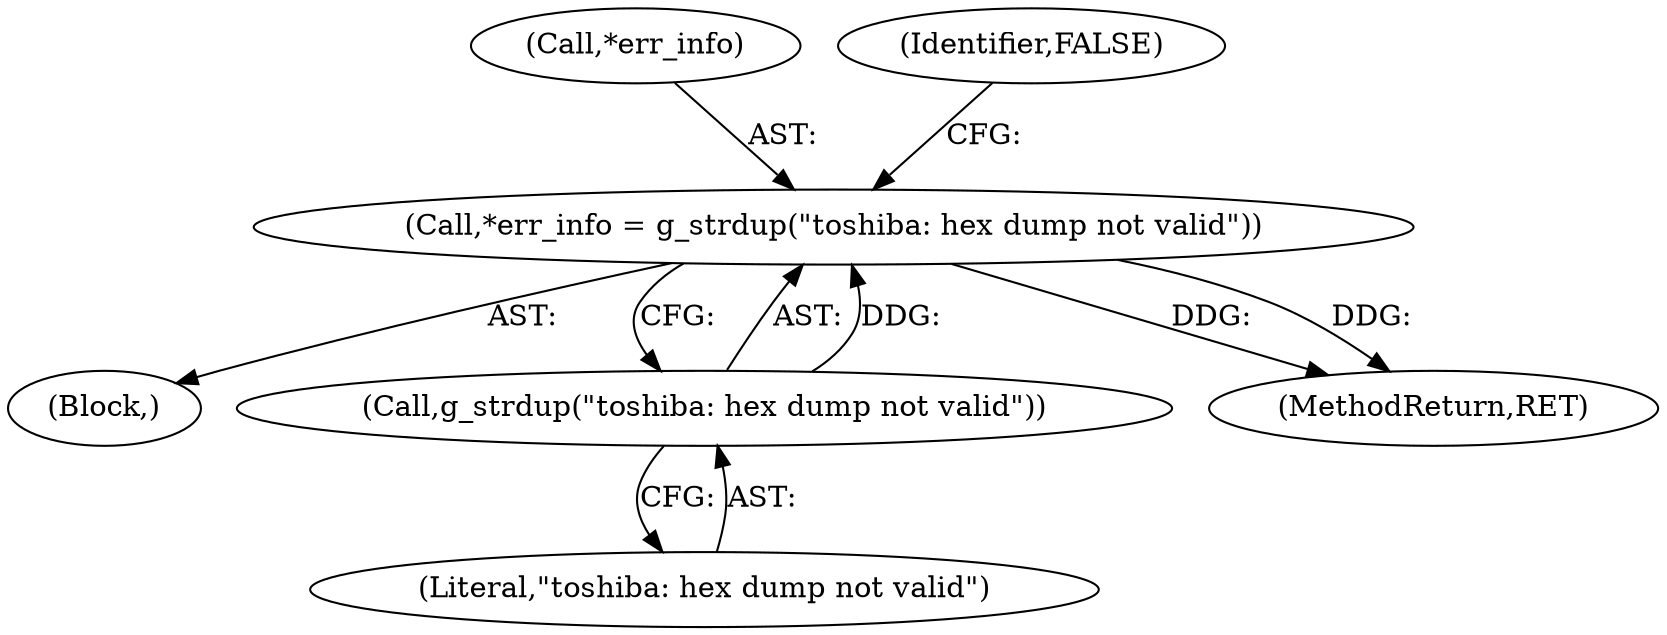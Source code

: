 digraph "0_wireshark_3270dfac43da861c714df76513456b46765ff47f@API" {
"1000483" [label="(Call,*err_info = g_strdup(\"toshiba: hex dump not valid\"))"];
"1000486" [label="(Call,g_strdup(\"toshiba: hex dump not valid\"))"];
"1000483" [label="(Call,*err_info = g_strdup(\"toshiba: hex dump not valid\"))"];
"1000484" [label="(Call,*err_info)"];
"1000487" [label="(Literal,\"toshiba: hex dump not valid\")"];
"1000478" [label="(Block,)"];
"1000486" [label="(Call,g_strdup(\"toshiba: hex dump not valid\"))"];
"1000492" [label="(MethodReturn,RET)"];
"1000489" [label="(Identifier,FALSE)"];
"1000483" -> "1000478"  [label="AST: "];
"1000483" -> "1000486"  [label="CFG: "];
"1000484" -> "1000483"  [label="AST: "];
"1000486" -> "1000483"  [label="AST: "];
"1000489" -> "1000483"  [label="CFG: "];
"1000483" -> "1000492"  [label="DDG: "];
"1000483" -> "1000492"  [label="DDG: "];
"1000486" -> "1000483"  [label="DDG: "];
"1000486" -> "1000487"  [label="CFG: "];
"1000487" -> "1000486"  [label="AST: "];
}
